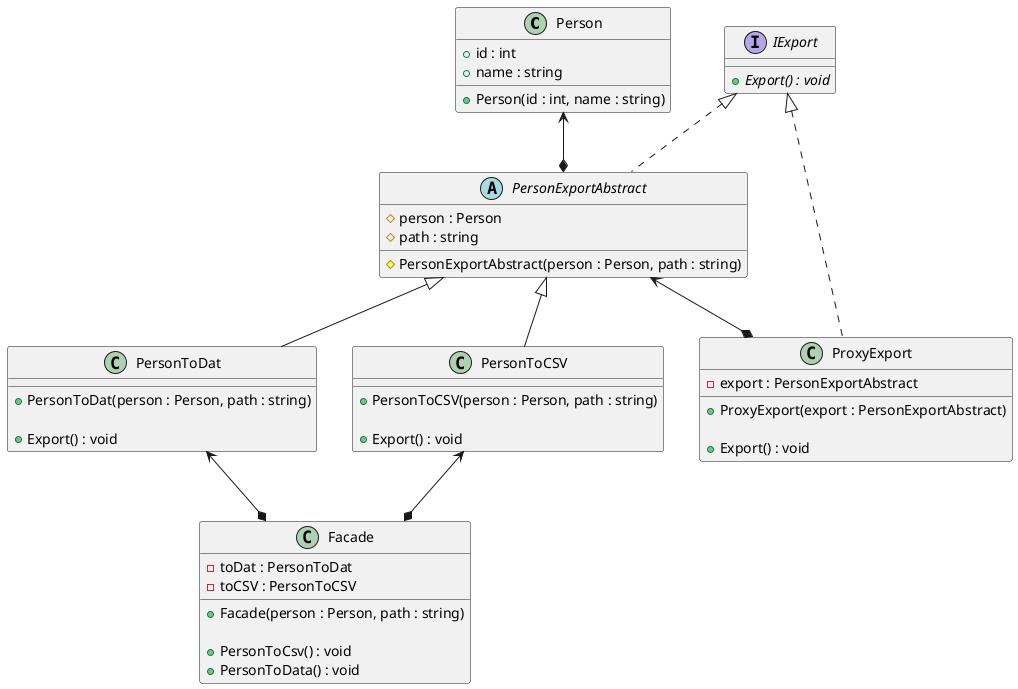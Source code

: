 @startuml
'https://plantuml.com/class-diagram

class Person {
+ id : int
+ name : string

+ Person(id : int, name : string)
}

interface IExport {
+ {abstract} Export() : void
}

IExport <|.. PersonExportAbstract
Person <--* PersonExportAbstract
abstract class PersonExportAbstract {
# person : Person
# path : string

# PersonExportAbstract(person : Person, path : string)
}

PersonExportAbstract <|-- PersonToDat
class PersonToDat {
+ PersonToDat(person : Person, path : string)

+ Export() : void
}

PersonExportAbstract <|-- PersonToCSV
class PersonToCSV {
+ PersonToCSV(person : Person, path : string)

+ Export() : void
}

PersonToDat <--* Facade
PersonToCSV <--* Facade
class Facade {
- toDat : PersonToDat
- toCSV : PersonToCSV

+ Facade(person : Person, path : string)

+ PersonToCsv() : void
+ PersonToData() : void
}

IExport <|.. ProxyExport
PersonExportAbstract <--* ProxyExport
class ProxyExport {
- export : PersonExportAbstract

+ ProxyExport(export : PersonExportAbstract)

+ Export() : void
}

@enduml